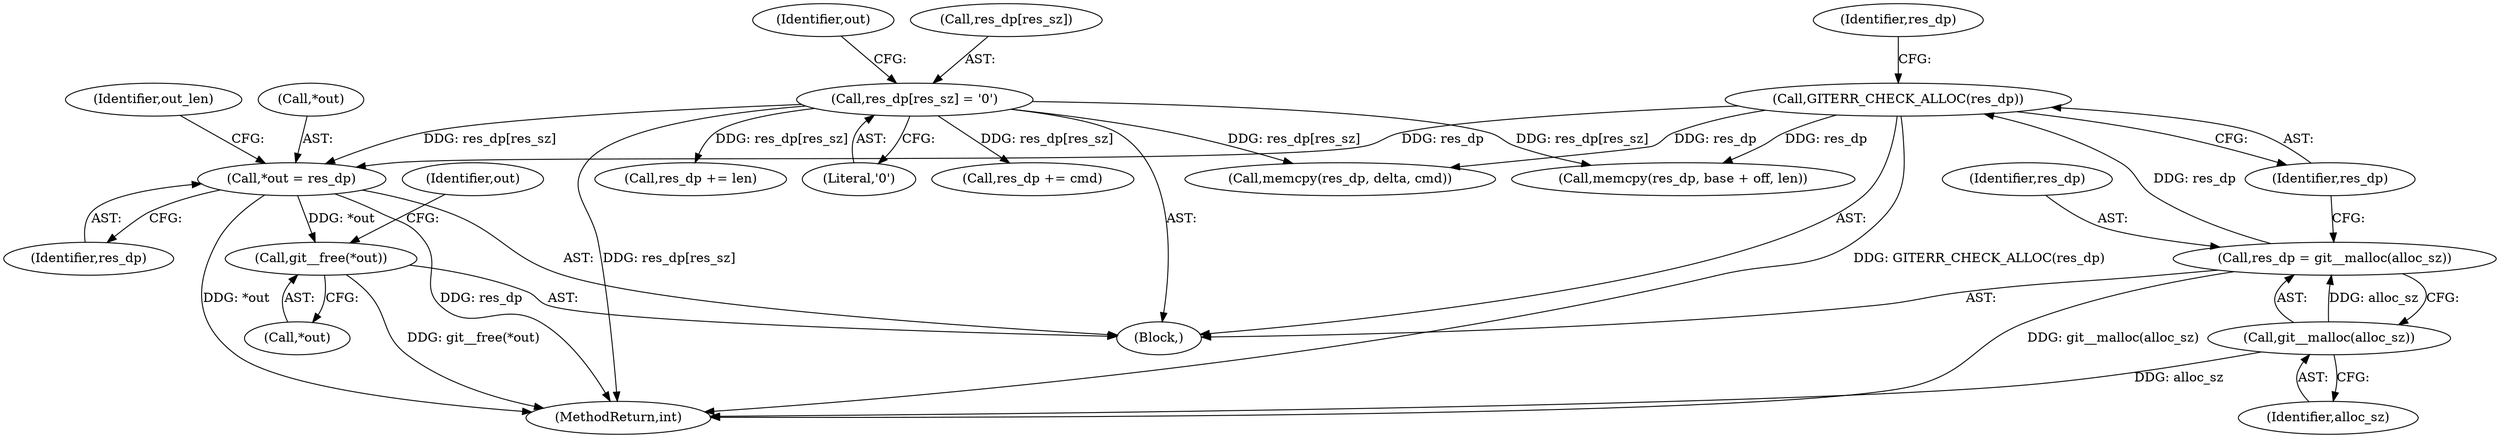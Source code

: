 digraph "0_libgit2_c1577110467b701dcbcf9439ac225ea851b47d22@API" {
"1000333" [label="(Call,git__free(*out))"];
"1000182" [label="(Call,*out = res_dp)"];
"1000177" [label="(Call,res_dp[res_sz] = '\0')"];
"1000175" [label="(Call,GITERR_CHECK_ALLOC(res_dp))"];
"1000171" [label="(Call,res_dp = git__malloc(alloc_sz))"];
"1000173" [label="(Call,git__malloc(alloc_sz))"];
"1000334" [label="(Call,*out)"];
"1000175" [label="(Call,GITERR_CHECK_ALLOC(res_dp))"];
"1000183" [label="(Call,*out)"];
"1000314" [label="(Call,res_dp += cmd)"];
"1000173" [label="(Call,git__malloc(alloc_sz))"];
"1000176" [label="(Identifier,res_dp)"];
"1000177" [label="(Call,res_dp[res_sz] = '\0')"];
"1000111" [label="(Block,)"];
"1000174" [label="(Identifier,alloc_sz)"];
"1000280" [label="(Call,memcpy(res_dp, base + off, len))"];
"1000185" [label="(Identifier,res_dp)"];
"1000184" [label="(Identifier,out)"];
"1000333" [label="(Call,git__free(*out))"];
"1000178" [label="(Call,res_dp[res_sz])"];
"1000307" [label="(Call,memcpy(res_dp, delta, cmd))"];
"1000286" [label="(Call,res_dp += len)"];
"1000171" [label="(Call,res_dp = git__malloc(alloc_sz))"];
"1000188" [label="(Identifier,out_len)"];
"1000338" [label="(Identifier,out)"];
"1000181" [label="(Literal,'\0')"];
"1000182" [label="(Call,*out = res_dp)"];
"1000179" [label="(Identifier,res_dp)"];
"1000172" [label="(Identifier,res_dp)"];
"1000350" [label="(MethodReturn,int)"];
"1000333" -> "1000111"  [label="AST: "];
"1000333" -> "1000334"  [label="CFG: "];
"1000334" -> "1000333"  [label="AST: "];
"1000338" -> "1000333"  [label="CFG: "];
"1000333" -> "1000350"  [label="DDG: git__free(*out)"];
"1000182" -> "1000333"  [label="DDG: *out"];
"1000182" -> "1000111"  [label="AST: "];
"1000182" -> "1000185"  [label="CFG: "];
"1000183" -> "1000182"  [label="AST: "];
"1000185" -> "1000182"  [label="AST: "];
"1000188" -> "1000182"  [label="CFG: "];
"1000182" -> "1000350"  [label="DDG: res_dp"];
"1000182" -> "1000350"  [label="DDG: *out"];
"1000177" -> "1000182"  [label="DDG: res_dp[res_sz]"];
"1000175" -> "1000182"  [label="DDG: res_dp"];
"1000177" -> "1000111"  [label="AST: "];
"1000177" -> "1000181"  [label="CFG: "];
"1000178" -> "1000177"  [label="AST: "];
"1000181" -> "1000177"  [label="AST: "];
"1000184" -> "1000177"  [label="CFG: "];
"1000177" -> "1000350"  [label="DDG: res_dp[res_sz]"];
"1000177" -> "1000280"  [label="DDG: res_dp[res_sz]"];
"1000177" -> "1000286"  [label="DDG: res_dp[res_sz]"];
"1000177" -> "1000307"  [label="DDG: res_dp[res_sz]"];
"1000177" -> "1000314"  [label="DDG: res_dp[res_sz]"];
"1000175" -> "1000111"  [label="AST: "];
"1000175" -> "1000176"  [label="CFG: "];
"1000176" -> "1000175"  [label="AST: "];
"1000179" -> "1000175"  [label="CFG: "];
"1000175" -> "1000350"  [label="DDG: GITERR_CHECK_ALLOC(res_dp)"];
"1000171" -> "1000175"  [label="DDG: res_dp"];
"1000175" -> "1000280"  [label="DDG: res_dp"];
"1000175" -> "1000307"  [label="DDG: res_dp"];
"1000171" -> "1000111"  [label="AST: "];
"1000171" -> "1000173"  [label="CFG: "];
"1000172" -> "1000171"  [label="AST: "];
"1000173" -> "1000171"  [label="AST: "];
"1000176" -> "1000171"  [label="CFG: "];
"1000171" -> "1000350"  [label="DDG: git__malloc(alloc_sz)"];
"1000173" -> "1000171"  [label="DDG: alloc_sz"];
"1000173" -> "1000174"  [label="CFG: "];
"1000174" -> "1000173"  [label="AST: "];
"1000173" -> "1000350"  [label="DDG: alloc_sz"];
}
